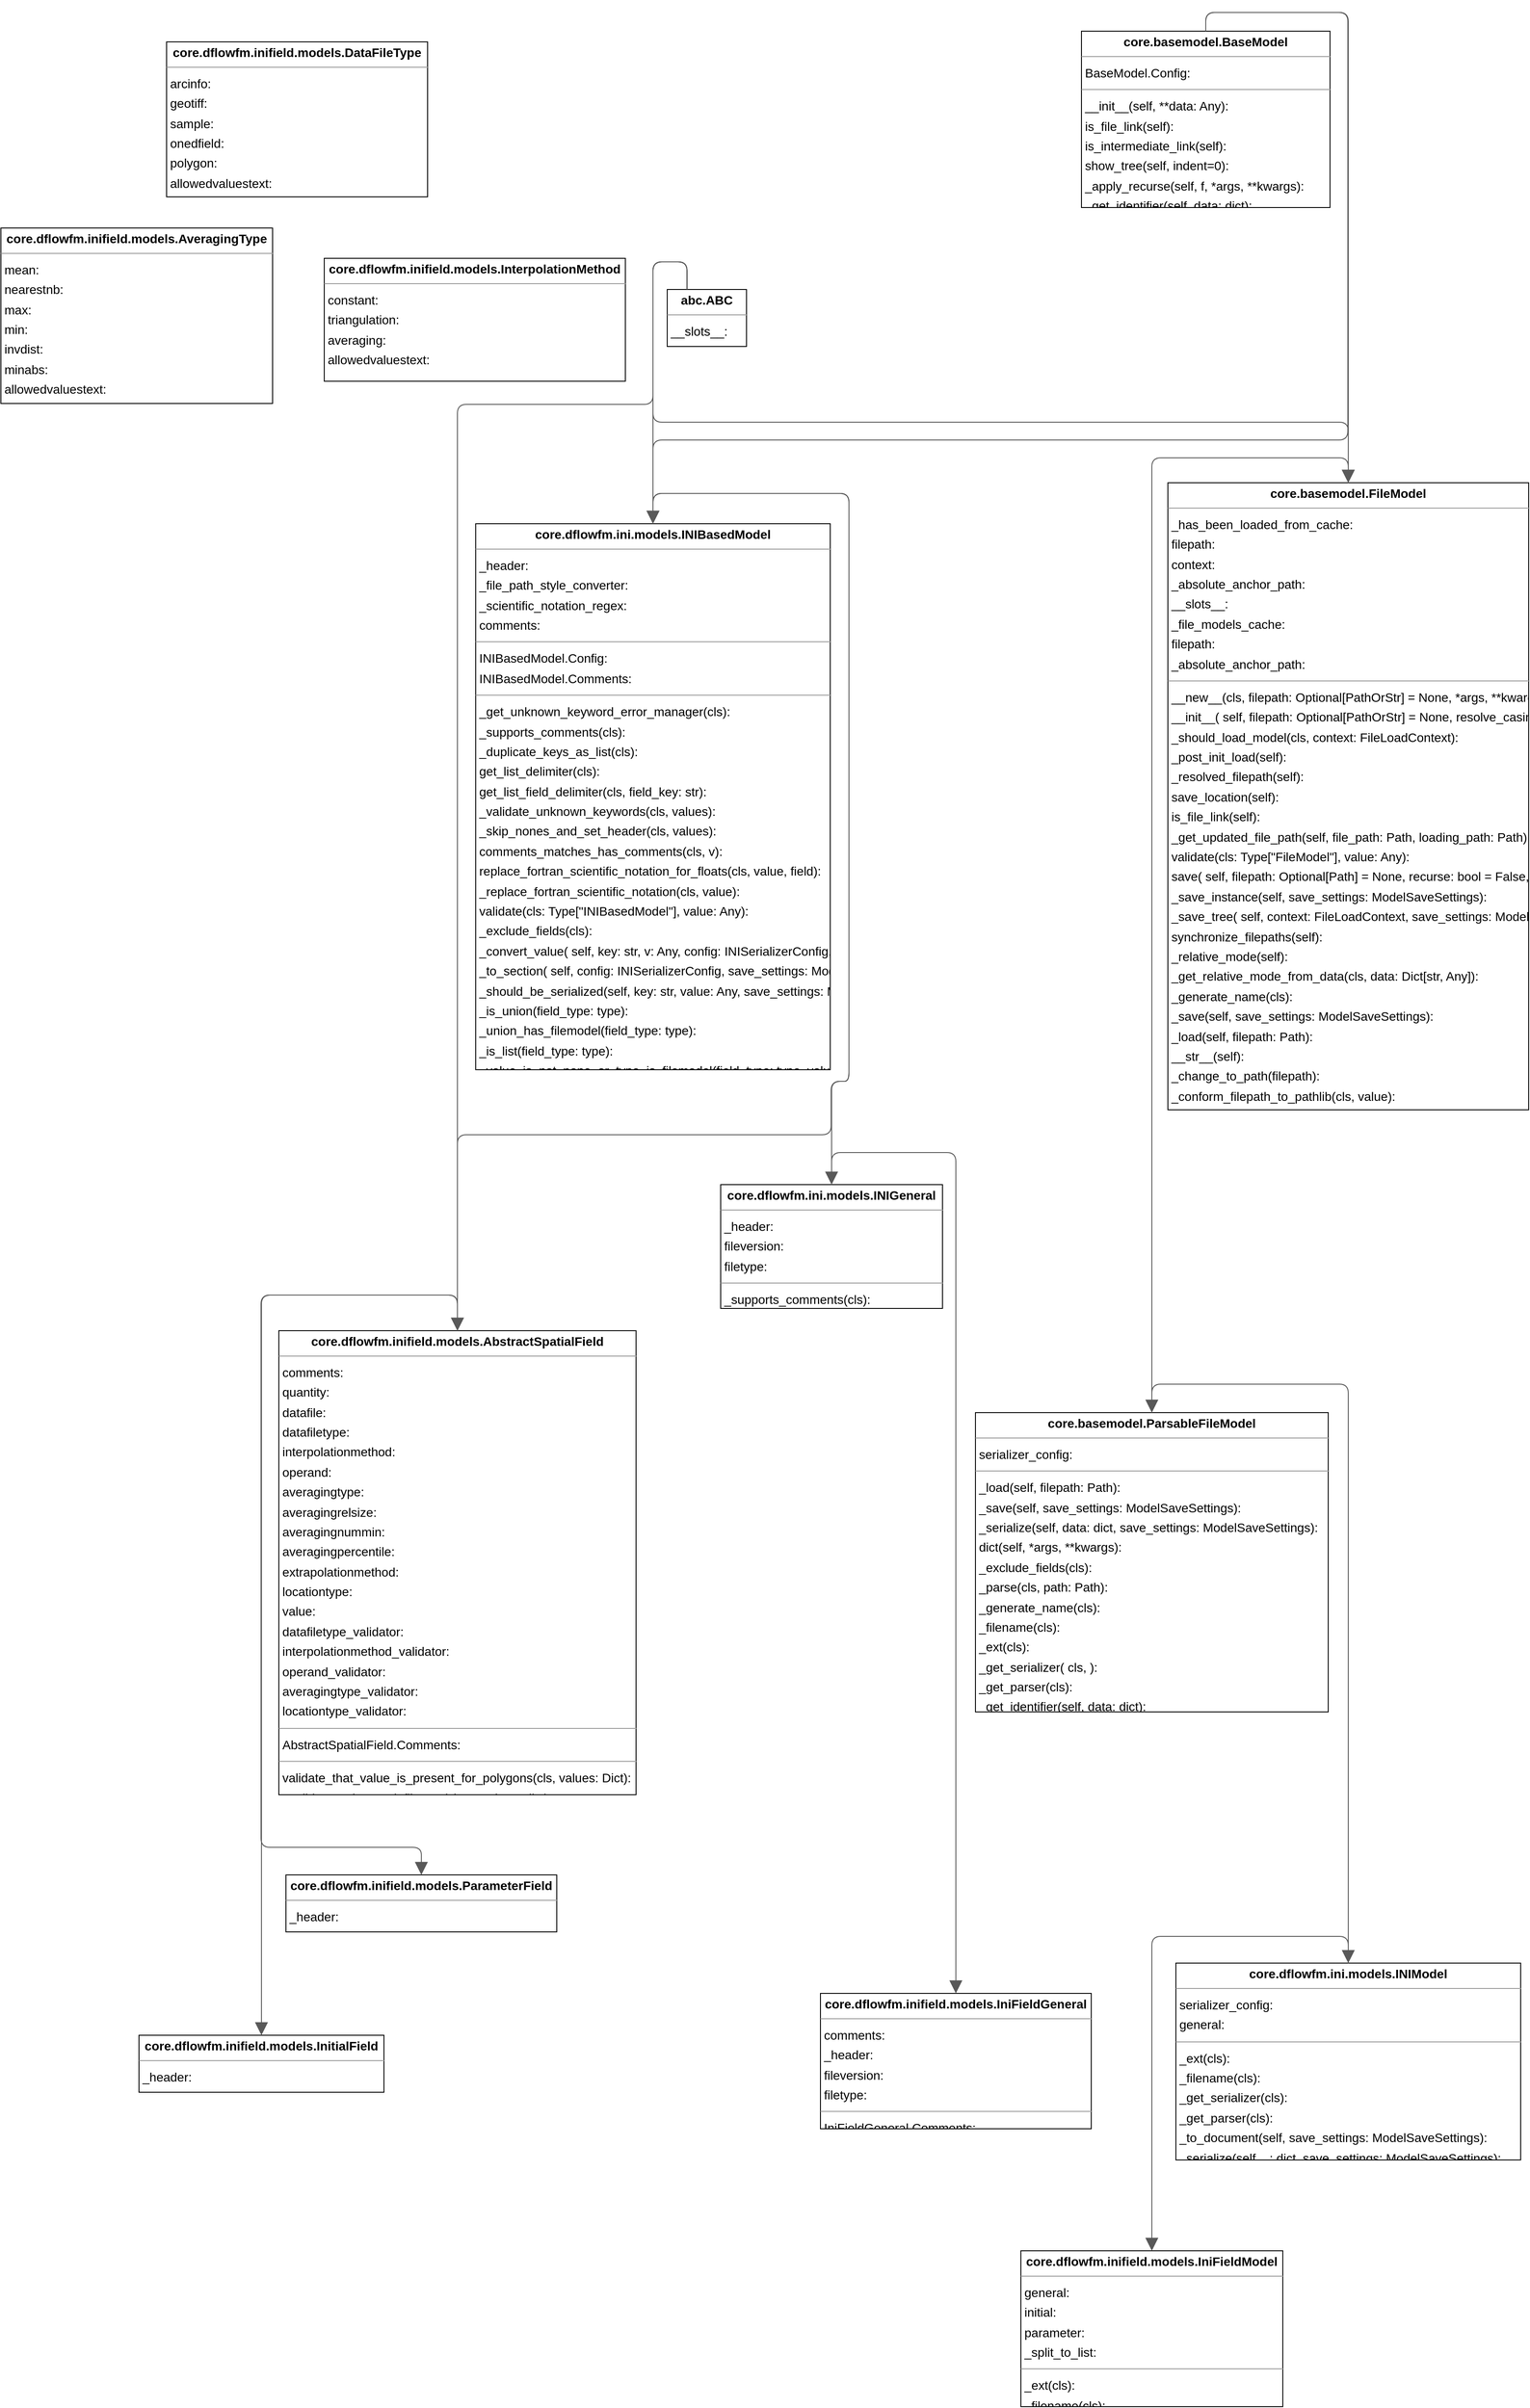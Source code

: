 <mxfile version="24.7.17">
  <diagram id="z36O1d0HHEMsO6aqUlWj" name="Page-1">
    <mxGraphModel dx="983" dy="-3197" grid="1" gridSize="10" guides="1" tooltips="1" connect="1" arrows="1" fold="1" page="0" pageScale="1" pageWidth="1100" pageHeight="850" background="none" math="0" shadow="0">
      <root>
        <mxCell id="0" />
        <mxCell id="1" parent="0" />
        <mxCell id="node28" value="&lt;p style=&quot;margin:0px;margin-top:4px;text-align:center;&quot;&gt;&lt;b&gt;abc.ABC&lt;/b&gt;&lt;/p&gt;&lt;hr size=&quot;1&quot;/&gt;&lt;p style=&quot;margin:0 0 0 4px;line-height:1.6;&quot;&gt; __slots__: &lt;/p&gt;" style="verticalAlign=top;align=left;overflow=fill;fontSize=14;fontFamily=Helvetica;html=1;rounded=0;shadow=0;comic=0;labelBackgroundColor=none;strokeWidth=1;" parent="1" vertex="1">
          <mxGeometry x="563" y="4070" width="89" height="64" as="geometry" />
        </mxCell>
        <mxCell id="node18" value="&lt;p style=&quot;margin:0px;margin-top:4px;text-align:center;&quot;&gt;&lt;b&gt;core.basemodel.BaseModel&lt;/b&gt;&lt;/p&gt;&lt;hr size=&quot;1&quot;/&gt;&lt;p style=&quot;margin:0 0 0 4px;line-height:1.6;&quot;&gt; BaseModel.Config: &lt;/p&gt;&lt;hr size=&quot;1&quot;/&gt;&lt;p style=&quot;margin:0 0 0 4px;line-height:1.6;&quot;&gt; __init__(self, **data: Any): &lt;br/&gt; is_file_link(self): &lt;br/&gt; is_intermediate_link(self): &lt;br/&gt; show_tree(self, indent=0): &lt;br/&gt; _apply_recurse(self, f, *args, **kwargs): &lt;br/&gt; _get_identifier(self, data: dict): &lt;/p&gt;" style="verticalAlign=top;align=left;overflow=fill;fontSize=14;fontFamily=Helvetica;html=1;rounded=0;shadow=0;comic=0;labelBackgroundColor=none;strokeWidth=1;" parent="1" vertex="1">
          <mxGeometry x="1028" y="3780" width="279" height="198" as="geometry" />
        </mxCell>
        <mxCell id="node16" value="&lt;p style=&quot;margin:0px;margin-top:4px;text-align:center;&quot;&gt;&lt;b&gt;core.basemodel.FileModel&lt;/b&gt;&lt;/p&gt;&lt;hr size=&quot;1&quot;/&gt;&lt;p style=&quot;margin:0 0 0 4px;line-height:1.6;&quot;&gt; _has_been_loaded_from_cache: &lt;br/&gt; filepath: &lt;br/&gt; context: &lt;br/&gt; _absolute_anchor_path: &lt;br/&gt; __slots__: &lt;br/&gt; _file_models_cache: &lt;br/&gt; filepath: &lt;br/&gt; _absolute_anchor_path: &lt;/p&gt;&lt;hr size=&quot;1&quot;/&gt;&lt;p style=&quot;margin:0 0 0 4px;line-height:1.6;&quot;&gt; __new__(cls, filepath: Optional[PathOrStr] = None, *args, **kwargs): &lt;br/&gt; __init__(         self,         filepath: Optional[PathOrStr] = None,         resolve_casing: bool = False,         recurse: bool = True,         path_style: Optional[str] = None,         *args,         **kwargs,     ): &lt;br/&gt; _should_load_model(cls, context: FileLoadContext): &lt;br/&gt; _post_init_load(self): &lt;br/&gt; _resolved_filepath(self): &lt;br/&gt; save_location(self): &lt;br/&gt; is_file_link(self): &lt;br/&gt; _get_updated_file_path(self, file_path: Path, loading_path: Path): &lt;br/&gt; validate(cls: Type[&amp;quot;FileModel&amp;quot;], value: Any): &lt;br/&gt; save(         self,         filepath: Optional[Path] = None,         recurse: bool = False,         path_style: Optional[str] = None,         exclude_unset: bool = False,     ): &lt;br/&gt; _save_instance(self, save_settings: ModelSaveSettings): &lt;br/&gt; _save_tree(         self, context: FileLoadContext, save_settings: ModelSaveSettings     ): &lt;br/&gt; synchronize_filepaths(self): &lt;br/&gt; _relative_mode(self): &lt;br/&gt; _get_relative_mode_from_data(cls, data: Dict[str, Any]): &lt;br/&gt; _generate_name(cls): &lt;br/&gt; _save(self, save_settings: ModelSaveSettings): &lt;br/&gt; _load(self, filepath: Path): &lt;br/&gt; __str__(self): &lt;br/&gt; _change_to_path(filepath): &lt;br/&gt; _conform_filepath_to_pathlib(cls, value): &lt;/p&gt;" style="verticalAlign=top;align=left;overflow=fill;fontSize=14;fontFamily=Helvetica;html=1;rounded=0;shadow=0;comic=0;labelBackgroundColor=none;strokeWidth=1;" parent="1" vertex="1">
          <mxGeometry x="1125" y="4287" width="405" height="704" as="geometry" />
        </mxCell>
        <mxCell id="node17" value="&lt;p style=&quot;margin:0px;margin-top:4px;text-align:center;&quot;&gt;&lt;b&gt;core.basemodel.ParsableFileModel&lt;/b&gt;&lt;/p&gt;&lt;hr size=&quot;1&quot;/&gt;&lt;p style=&quot;margin:0 0 0 4px;line-height:1.6;&quot;&gt; serializer_config: &lt;/p&gt;&lt;hr size=&quot;1&quot;/&gt;&lt;p style=&quot;margin:0 0 0 4px;line-height:1.6;&quot;&gt; _load(self, filepath: Path): &lt;br/&gt; _save(self, save_settings: ModelSaveSettings): &lt;br/&gt; _serialize(self, data: dict, save_settings: ModelSaveSettings): &lt;br/&gt; dict(self, *args, **kwargs): &lt;br/&gt; _exclude_fields(cls): &lt;br/&gt; _parse(cls, path: Path): &lt;br/&gt; _generate_name(cls): &lt;br/&gt; _filename(cls): &lt;br/&gt; _ext(cls): &lt;br/&gt; _get_serializer(         cls,     ): &lt;br/&gt; _get_parser(cls): &lt;br/&gt; _get_identifier(self, data: dict): &lt;/p&gt;" style="verticalAlign=top;align=left;overflow=fill;fontSize=14;fontFamily=Helvetica;html=1;rounded=0;shadow=0;comic=0;labelBackgroundColor=none;strokeWidth=1;" parent="1" vertex="1">
          <mxGeometry x="909" y="5331" width="396" height="336" as="geometry" />
        </mxCell>
        <mxCell id="node27" value="&lt;p style=&quot;margin:0px;margin-top:4px;text-align:center;&quot;&gt;&lt;b&gt;core.dflowfm.ini.models.INIBasedModel&lt;/b&gt;&lt;/p&gt;&lt;hr size=&quot;1&quot;/&gt;&lt;p style=&quot;margin:0 0 0 4px;line-height:1.6;&quot;&gt; _header: &lt;br/&gt; _file_path_style_converter: &lt;br/&gt; _scientific_notation_regex: &lt;br/&gt; comments: &lt;/p&gt;&lt;hr size=&quot;1&quot;/&gt;&lt;p style=&quot;margin:0 0 0 4px;line-height:1.6;&quot;&gt; INIBasedModel.Config: &lt;br/&gt; INIBasedModel.Comments: &lt;/p&gt;&lt;hr size=&quot;1&quot;/&gt;&lt;p style=&quot;margin:0 0 0 4px;line-height:1.6;&quot;&gt; _get_unknown_keyword_error_manager(cls): &lt;br/&gt; _supports_comments(cls): &lt;br/&gt; _duplicate_keys_as_list(cls): &lt;br/&gt; get_list_delimiter(cls): &lt;br/&gt; get_list_field_delimiter(cls, field_key: str): &lt;br/&gt; _validate_unknown_keywords(cls, values): &lt;br/&gt; _skip_nones_and_set_header(cls, values): &lt;br/&gt; comments_matches_has_comments(cls, v): &lt;br/&gt; replace_fortran_scientific_notation_for_floats(cls, value, field): &lt;br/&gt; _replace_fortran_scientific_notation(cls, value): &lt;br/&gt; validate(cls: Type[&amp;quot;INIBasedModel&amp;quot;], value: Any): &lt;br/&gt; _exclude_fields(cls): &lt;br/&gt; _convert_value(         self,         key: str,         v: Any,         config: INISerializerConfig,         save_settings: ModelSaveSettings,     ): &lt;br/&gt; _to_section(         self, config: INISerializerConfig, save_settings: ModelSaveSettings     ): &lt;br/&gt; _should_be_serialized(self, key: str, value: Any, save_settings: ModelSaveSettings): &lt;br/&gt; _is_union(field_type: type): &lt;br/&gt; _union_has_filemodel(field_type: type): &lt;br/&gt; _is_list(field_type: type): &lt;br/&gt; _value_is_not_none_or_type_is_filemodel(field_type: type, value: Any): &lt;/p&gt;" style="verticalAlign=top;align=left;overflow=fill;fontSize=14;fontFamily=Helvetica;html=1;rounded=0;shadow=0;comic=0;labelBackgroundColor=none;strokeWidth=1;" parent="1" vertex="1">
          <mxGeometry x="348" y="4333" width="398" height="613" as="geometry" />
        </mxCell>
        <mxCell id="node3" value="&lt;p style=&quot;margin:0px;margin-top:4px;text-align:center;&quot;&gt;&lt;b&gt;core.dflowfm.ini.models.INIGeneral&lt;/b&gt;&lt;/p&gt;&lt;hr size=&quot;1&quot;/&gt;&lt;p style=&quot;margin:0 0 0 4px;line-height:1.6;&quot;&gt; _header: &lt;br/&gt; fileversion: &lt;br/&gt; filetype: &lt;/p&gt;&lt;hr size=&quot;1&quot;/&gt;&lt;p style=&quot;margin:0 0 0 4px;line-height:1.6;&quot;&gt; _supports_comments(cls): &lt;/p&gt;" style="verticalAlign=top;align=left;overflow=fill;fontSize=14;fontFamily=Helvetica;html=1;rounded=0;shadow=0;comic=0;labelBackgroundColor=none;strokeWidth=1;" parent="1" vertex="1">
          <mxGeometry x="623" y="5075" width="249" height="139" as="geometry" />
        </mxCell>
        <mxCell id="node7" value="&lt;p style=&quot;margin:0px;margin-top:4px;text-align:center;&quot;&gt;&lt;b&gt;core.dflowfm.ini.models.INIModel&lt;/b&gt;&lt;/p&gt;&lt;hr size=&quot;1&quot;/&gt;&lt;p style=&quot;margin:0 0 0 4px;line-height:1.6;&quot;&gt; serializer_config: &lt;br/&gt; general: &lt;/p&gt;&lt;hr size=&quot;1&quot;/&gt;&lt;p style=&quot;margin:0 0 0 4px;line-height:1.6;&quot;&gt; _ext(cls): &lt;br/&gt; _filename(cls): &lt;br/&gt; _get_serializer(cls): &lt;br/&gt; _get_parser(cls): &lt;br/&gt; _to_document(self, save_settings: ModelSaveSettings): &lt;br/&gt; _serialize(self, _: dict, save_settings: ModelSaveSettings): &lt;/p&gt;" style="verticalAlign=top;align=left;overflow=fill;fontSize=14;fontFamily=Helvetica;html=1;rounded=0;shadow=0;comic=0;labelBackgroundColor=none;strokeWidth=1;" parent="1" vertex="1">
          <mxGeometry x="1134" y="5949" width="387" height="221" as="geometry" />
        </mxCell>
        <mxCell id="node9" value="&lt;p style=&quot;margin:0px;margin-top:4px;text-align:center;&quot;&gt;&lt;b&gt;core.dflowfm.inifield.models.AbstractSpatialField&lt;/b&gt;&lt;/p&gt;&lt;hr size=&quot;1&quot;/&gt;&lt;p style=&quot;margin:0 0 0 4px;line-height:1.6;&quot;&gt; comments: &lt;br/&gt; quantity: &lt;br/&gt; datafile: &lt;br/&gt; datafiletype: &lt;br/&gt; interpolationmethod: &lt;br/&gt; operand: &lt;br/&gt; averagingtype: &lt;br/&gt; averagingrelsize: &lt;br/&gt; averagingnummin: &lt;br/&gt; averagingpercentile: &lt;br/&gt; extrapolationmethod: &lt;br/&gt; locationtype: &lt;br/&gt; value: &lt;br/&gt; datafiletype_validator: &lt;br/&gt; interpolationmethod_validator: &lt;br/&gt; operand_validator: &lt;br/&gt; averagingtype_validator: &lt;br/&gt; locationtype_validator: &lt;/p&gt;&lt;hr size=&quot;1&quot;/&gt;&lt;p style=&quot;margin:0 0 0 4px;line-height:1.6;&quot;&gt; AbstractSpatialField.Comments: &lt;/p&gt;&lt;hr size=&quot;1&quot;/&gt;&lt;p style=&quot;margin:0 0 0 4px;line-height:1.6;&quot;&gt; validate_that_value_is_present_for_polygons(cls, values: Dict): &lt;br/&gt; _validate_value_and_filetype(cls, v, values: dict): &lt;/p&gt;" style="verticalAlign=top;align=left;overflow=fill;fontSize=14;fontFamily=Helvetica;html=1;rounded=0;shadow=0;comic=0;labelBackgroundColor=none;strokeWidth=1;" parent="1" vertex="1">
          <mxGeometry x="127" y="5239" width="401" height="521" as="geometry" />
        </mxCell>
        <mxCell id="node6" value="&lt;p style=&quot;margin:0px;margin-top:4px;text-align:center;&quot;&gt;&lt;b&gt;core.dflowfm.inifield.models.AveragingType&lt;/b&gt;&lt;/p&gt;&lt;hr size=&quot;1&quot;/&gt;&lt;p style=&quot;margin:0 0 0 4px;line-height:1.6;&quot;&gt; mean: &lt;br/&gt; nearestnb: &lt;br/&gt; max: &lt;br/&gt; min: &lt;br/&gt; invdist: &lt;br/&gt; minabs: &lt;br/&gt; allowedvaluestext: &lt;/p&gt;" style="verticalAlign=top;align=left;overflow=fill;fontSize=14;fontFamily=Helvetica;html=1;rounded=0;shadow=0;comic=0;labelBackgroundColor=none;strokeWidth=1;" parent="1" vertex="1">
          <mxGeometry x="-185" y="4001" width="305" height="197" as="geometry" />
        </mxCell>
        <mxCell id="node23" value="&lt;p style=&quot;margin:0px;margin-top:4px;text-align:center;&quot;&gt;&lt;b&gt;core.dflowfm.inifield.models.DataFileType&lt;/b&gt;&lt;/p&gt;&lt;hr size=&quot;1&quot;/&gt;&lt;p style=&quot;margin:0 0 0 4px;line-height:1.6;&quot;&gt; arcinfo: &lt;br/&gt; geotiff: &lt;br/&gt; sample: &lt;br/&gt; onedfield: &lt;br/&gt; polygon: &lt;br/&gt; allowedvaluestext: &lt;/p&gt;" style="verticalAlign=top;align=left;overflow=fill;fontSize=14;fontFamily=Helvetica;html=1;rounded=0;shadow=0;comic=0;labelBackgroundColor=none;strokeWidth=1;" parent="1" vertex="1">
          <mxGeometry x="1" y="3792" width="293" height="174" as="geometry" />
        </mxCell>
        <mxCell id="node24" value="&lt;p style=&quot;margin:0px;margin-top:4px;text-align:center;&quot;&gt;&lt;b&gt;core.dflowfm.inifield.models.IniFieldGeneral&lt;/b&gt;&lt;/p&gt;&lt;hr size=&quot;1&quot;/&gt;&lt;p style=&quot;margin:0 0 0 4px;line-height:1.6;&quot;&gt; comments: &lt;br/&gt; _header: &lt;br/&gt; fileversion: &lt;br/&gt; filetype: &lt;/p&gt;&lt;hr size=&quot;1&quot;/&gt;&lt;p style=&quot;margin:0 0 0 4px;line-height:1.6;&quot;&gt; IniFieldGeneral.Comments: &lt;/p&gt;" style="verticalAlign=top;align=left;overflow=fill;fontSize=14;fontFamily=Helvetica;html=1;rounded=0;shadow=0;comic=0;labelBackgroundColor=none;strokeWidth=1;" parent="1" vertex="1">
          <mxGeometry x="735" y="5983" width="304" height="152" as="geometry" />
        </mxCell>
        <mxCell id="node19" value="&lt;p style=&quot;margin:0px;margin-top:4px;text-align:center;&quot;&gt;&lt;b&gt;core.dflowfm.inifield.models.IniFieldModel&lt;/b&gt;&lt;/p&gt;&lt;hr size=&quot;1&quot;/&gt;&lt;p style=&quot;margin:0 0 0 4px;line-height:1.6;&quot;&gt; general: &lt;br/&gt; initial: &lt;br/&gt; parameter: &lt;br/&gt; _split_to_list: &lt;/p&gt;&lt;hr size=&quot;1&quot;/&gt;&lt;p style=&quot;margin:0 0 0 4px;line-height:1.6;&quot;&gt; _ext(cls): &lt;br/&gt; _filename(cls): &lt;/p&gt;" style="verticalAlign=top;align=left;overflow=fill;fontSize=14;fontFamily=Helvetica;html=1;rounded=0;shadow=0;comic=0;labelBackgroundColor=none;strokeWidth=1;" parent="1" vertex="1">
          <mxGeometry x="960" y="6272" width="294" height="175" as="geometry" />
        </mxCell>
        <mxCell id="node12" value="&lt;p style=&quot;margin:0px;margin-top:4px;text-align:center;&quot;&gt;&lt;b&gt;core.dflowfm.inifield.models.InitialField&lt;/b&gt;&lt;/p&gt;&lt;hr size=&quot;1&quot;/&gt;&lt;p style=&quot;margin:0 0 0 4px;line-height:1.6;&quot;&gt; _header: &lt;/p&gt;" style="verticalAlign=top;align=left;overflow=fill;fontSize=14;fontFamily=Helvetica;html=1;rounded=0;shadow=0;comic=0;labelBackgroundColor=none;strokeWidth=1;" parent="1" vertex="1">
          <mxGeometry x="-30" y="6030" width="275" height="64" as="geometry" />
        </mxCell>
        <mxCell id="node8" value="&lt;p style=&quot;margin:0px;margin-top:4px;text-align:center;&quot;&gt;&lt;b&gt;core.dflowfm.inifield.models.InterpolationMethod&lt;/b&gt;&lt;/p&gt;&lt;hr size=&quot;1&quot;/&gt;&lt;p style=&quot;margin:0 0 0 4px;line-height:1.6;&quot;&gt; constant: &lt;br/&gt; triangulation: &lt;br/&gt; averaging: &lt;br/&gt; allowedvaluestext: &lt;/p&gt;" style="verticalAlign=top;align=left;overflow=fill;fontSize=14;fontFamily=Helvetica;html=1;rounded=0;shadow=0;comic=0;labelBackgroundColor=none;strokeWidth=1;" parent="1" vertex="1">
          <mxGeometry x="178" y="4035" width="338" height="138" as="geometry" />
        </mxCell>
        <mxCell id="node13" value="&lt;p style=&quot;margin:0px;margin-top:4px;text-align:center;&quot;&gt;&lt;b&gt;core.dflowfm.inifield.models.ParameterField&lt;/b&gt;&lt;/p&gt;&lt;hr size=&quot;1&quot;/&gt;&lt;p style=&quot;margin:0 0 0 4px;line-height:1.6;&quot;&gt; _header: &lt;/p&gt;" style="verticalAlign=top;align=left;overflow=fill;fontSize=14;fontFamily=Helvetica;html=1;rounded=0;shadow=0;comic=0;labelBackgroundColor=none;strokeWidth=1;" parent="1" vertex="1">
          <mxGeometry x="135" y="5850" width="304" height="64" as="geometry" />
        </mxCell>
        <mxCell id="edge4" value="" style="html=1;rounded=1;edgeStyle=orthogonalEdgeStyle;dashed=0;startArrow=block;startSize=12;endArrow=none;strokeColor=#595959;exitX=0.500;exitY=0.000;exitDx=0;exitDy=0;entryX=0.250;entryY=0.001;entryDx=0;entryDy=0;" parent="1" source="node16" target="node28" edge="1">
          <mxGeometry width="50" height="50" relative="1" as="geometry">
            <Array as="points">
              <mxPoint x="1327" y="4219" />
              <mxPoint x="547" y="4219" />
              <mxPoint x="547" y="4039" />
              <mxPoint x="585" y="4039" />
            </Array>
          </mxGeometry>
        </mxCell>
        <mxCell id="edge16" value="" style="html=1;rounded=1;edgeStyle=orthogonalEdgeStyle;dashed=0;startArrow=block;startSize=12;endArrow=none;strokeColor=#595959;exitX=0.500;exitY=0.000;exitDx=0;exitDy=0;entryX=0.500;entryY=0.000;entryDx=0;entryDy=0;" parent="1" source="node16" target="node18" edge="1">
          <mxGeometry width="50" height="50" relative="1" as="geometry">
            <Array as="points">
              <mxPoint x="1327" y="3759" />
              <mxPoint x="1167" y="3759" />
            </Array>
          </mxGeometry>
        </mxCell>
        <mxCell id="edge14" value="" style="html=1;rounded=1;edgeStyle=orthogonalEdgeStyle;dashed=0;startArrow=block;startSize=12;endArrow=none;strokeColor=#595959;exitX=0.500;exitY=0.000;exitDx=0;exitDy=0;entryX=0.500;entryY=0.000;entryDx=0;entryDy=0;" parent="1" source="node17" target="node16" edge="1">
          <mxGeometry width="50" height="50" relative="1" as="geometry">
            <Array as="points">
              <mxPoint x="1107" y="4259" />
              <mxPoint x="1327" y="4259" />
            </Array>
          </mxGeometry>
        </mxCell>
        <mxCell id="edge35" value="" style="html=1;rounded=1;edgeStyle=orthogonalEdgeStyle;dashed=0;startArrow=block;startSize=12;endArrow=none;strokeColor=#595959;exitX=0.500;exitY=0.000;exitDx=0;exitDy=0;entryX=0.250;entryY=0.001;entryDx=0;entryDy=0;" parent="1" source="node27" target="node28" edge="1">
          <mxGeometry width="50" height="50" relative="1" as="geometry">
            <Array as="points">
              <mxPoint x="547" y="4039" />
              <mxPoint x="585" y="4039" />
            </Array>
          </mxGeometry>
        </mxCell>
        <mxCell id="edge12" value="" style="html=1;rounded=1;edgeStyle=orthogonalEdgeStyle;dashed=0;startArrow=block;startSize=12;endArrow=none;strokeColor=#595959;exitX=0.500;exitY=0.000;exitDx=0;exitDy=0;entryX=0.500;entryY=0.000;entryDx=0;entryDy=0;" parent="1" source="node27" target="node18" edge="1">
          <mxGeometry width="50" height="50" relative="1" as="geometry">
            <Array as="points">
              <mxPoint x="547" y="4239" />
              <mxPoint x="1327" y="4239" />
              <mxPoint x="1327" y="3759" />
              <mxPoint x="1167" y="3759" />
            </Array>
          </mxGeometry>
        </mxCell>
        <mxCell id="edge27" value="" style="html=1;rounded=1;edgeStyle=orthogonalEdgeStyle;dashed=0;startArrow=block;startSize=12;endArrow=none;strokeColor=#595959;exitX=0.500;exitY=0.000;exitDx=0;exitDy=0;entryX=0.500;entryY=0.000;entryDx=0;entryDy=0;" parent="1" source="node3" target="node27" edge="1">
          <mxGeometry width="50" height="50" relative="1" as="geometry">
            <Array as="points">
              <mxPoint x="747" y="4959" />
              <mxPoint x="767" y="4959" />
              <mxPoint x="767" y="4299" />
              <mxPoint x="547" y="4299" />
            </Array>
          </mxGeometry>
        </mxCell>
        <mxCell id="edge23" value="" style="html=1;rounded=1;edgeStyle=orthogonalEdgeStyle;dashed=0;startArrow=block;startSize=12;endArrow=none;strokeColor=#595959;exitX=0.500;exitY=0.000;exitDx=0;exitDy=0;entryX=0.500;entryY=0.000;entryDx=0;entryDy=0;" parent="1" source="node7" target="node17" edge="1">
          <mxGeometry width="50" height="50" relative="1" as="geometry">
            <Array as="points">
              <mxPoint x="1327" y="5299" />
              <mxPoint x="1107" y="5299" />
            </Array>
          </mxGeometry>
        </mxCell>
        <mxCell id="edge25" value="" style="html=1;rounded=1;edgeStyle=orthogonalEdgeStyle;dashed=0;startArrow=block;startSize=12;endArrow=none;strokeColor=#595959;exitX=0.500;exitY=0.000;exitDx=0;exitDy=0;entryX=0.250;entryY=0.001;entryDx=0;entryDy=0;" parent="1" source="node9" target="node28" edge="1">
          <mxGeometry width="50" height="50" relative="1" as="geometry">
            <Array as="points">
              <mxPoint x="327" y="4199" />
              <mxPoint x="547" y="4199" />
              <mxPoint x="547" y="4039" />
              <mxPoint x="585" y="4039" />
            </Array>
          </mxGeometry>
        </mxCell>
        <mxCell id="edge2" value="" style="html=1;rounded=1;edgeStyle=orthogonalEdgeStyle;dashed=0;startArrow=block;startSize=12;endArrow=none;strokeColor=#595959;exitX=0.500;exitY=0.000;exitDx=0;exitDy=0;entryX=0.500;entryY=0.000;entryDx=0;entryDy=0;" parent="1" source="node9" target="node27" edge="1">
          <mxGeometry width="50" height="50" relative="1" as="geometry">
            <Array as="points">
              <mxPoint x="327" y="5019" />
              <mxPoint x="747" y="5019" />
              <mxPoint x="747" y="4959" />
              <mxPoint x="767" y="4959" />
              <mxPoint x="767" y="4299" />
              <mxPoint x="547" y="4299" />
            </Array>
          </mxGeometry>
        </mxCell>
        <mxCell id="edge18" value="" style="html=1;rounded=1;edgeStyle=orthogonalEdgeStyle;dashed=0;startArrow=block;startSize=12;endArrow=none;strokeColor=#595959;exitX=0.500;exitY=0.000;exitDx=0;exitDy=0;entryX=0.500;entryY=0.000;entryDx=0;entryDy=0;" parent="1" source="node24" target="node3" edge="1">
          <mxGeometry width="50" height="50" relative="1" as="geometry">
            <Array as="points">
              <mxPoint x="887" y="5039" />
              <mxPoint x="747" y="5039" />
            </Array>
          </mxGeometry>
        </mxCell>
        <mxCell id="edge24" value="" style="html=1;rounded=1;edgeStyle=orthogonalEdgeStyle;dashed=0;startArrow=block;startSize=12;endArrow=none;strokeColor=#595959;exitX=0.500;exitY=0.000;exitDx=0;exitDy=0;entryX=0.500;entryY=0.000;entryDx=0;entryDy=0;" parent="1" source="node19" target="node7" edge="1">
          <mxGeometry width="50" height="50" relative="1" as="geometry">
            <Array as="points">
              <mxPoint x="1107" y="5919" />
              <mxPoint x="1327" y="5919" />
            </Array>
          </mxGeometry>
        </mxCell>
        <mxCell id="edge9" value="" style="html=1;rounded=1;edgeStyle=orthogonalEdgeStyle;dashed=0;startArrow=block;startSize=12;endArrow=none;strokeColor=#595959;exitX=0.500;exitY=0.000;exitDx=0;exitDy=0;entryX=0.500;entryY=0.000;entryDx=0;entryDy=0;" parent="1" source="node12" target="node9" edge="1">
          <mxGeometry width="50" height="50" relative="1" as="geometry">
            <Array as="points">
              <mxPoint x="107" y="5199" />
              <mxPoint x="327" y="5199" />
            </Array>
          </mxGeometry>
        </mxCell>
        <mxCell id="edge26" value="" style="html=1;rounded=1;edgeStyle=orthogonalEdgeStyle;dashed=0;startArrow=block;startSize=12;endArrow=none;strokeColor=#595959;exitX=0.500;exitY=0.001;exitDx=0;exitDy=0;entryX=0.500;entryY=0.000;entryDx=0;entryDy=0;" parent="1" source="node13" target="node9" edge="1">
          <mxGeometry width="50" height="50" relative="1" as="geometry">
            <Array as="points">
              <mxPoint x="287" y="5819" />
              <mxPoint x="107" y="5819" />
              <mxPoint x="107" y="5199" />
              <mxPoint x="327" y="5199" />
            </Array>
          </mxGeometry>
        </mxCell>
      </root>
    </mxGraphModel>
  </diagram>
</mxfile>
